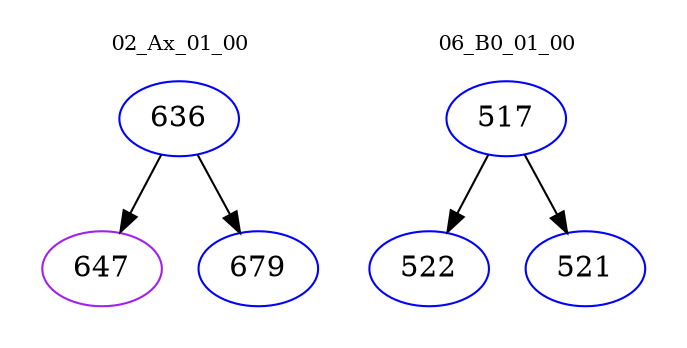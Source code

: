 digraph{
subgraph cluster_0 {
color = white
label = "02_Ax_01_00";
fontsize=10;
T0_636 [label="636", color="blue"]
T0_636 -> T0_647 [color="black"]
T0_647 [label="647", color="purple"]
T0_636 -> T0_679 [color="black"]
T0_679 [label="679", color="blue"]
}
subgraph cluster_1 {
color = white
label = "06_B0_01_00";
fontsize=10;
T1_517 [label="517", color="blue"]
T1_517 -> T1_522 [color="black"]
T1_522 [label="522", color="blue"]
T1_517 -> T1_521 [color="black"]
T1_521 [label="521", color="blue"]
}
}
